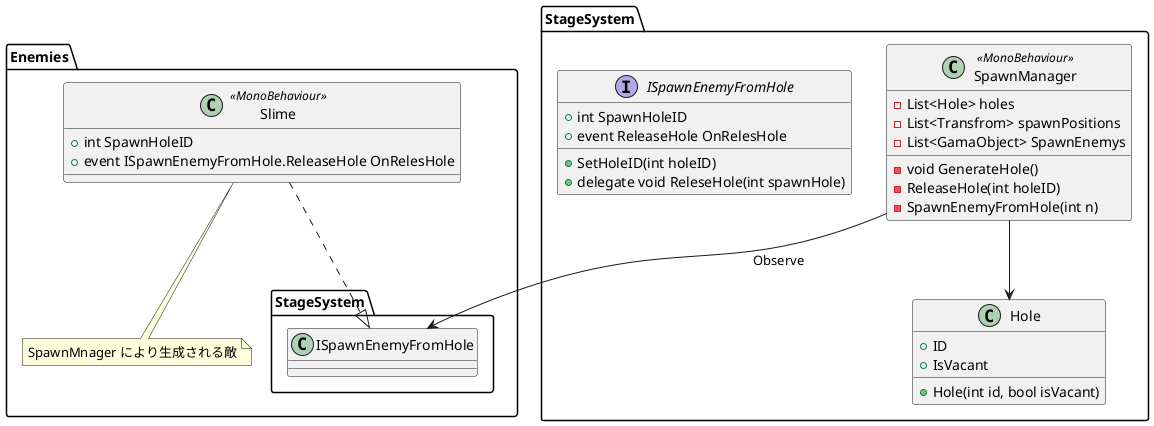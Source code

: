 @startuml EnemyFormHole
package Enemies
{
  class Slime<<MonoBehaviour>>
  {
    + int SpawnHoleID
    + event ISpawnEnemyFromHole.ReleaseHole OnRelesHole
  }

  note bottom of Slime : SpawnMnager により生成される敵

  Slime ..|> StageSystem.ISpawnEnemyFromHole
}

package StageSystem
{
  class Hole
  {
    + ID
    + IsVacant
    + Hole(int id, bool isVacant)
  }

  class SpawnManager<<MonoBehaviour>>
  {
    - List<Hole> holes
    - List<Transfrom> spawnPositions
    - List<GamaObject> SpawnEnemys
    - void GenerateHole()
    - ReleaseHole(int holeID)
    - SpawnEnemyFromHole(int n)
  }

  SpawnManager --> Hole
  SpawnManager --> ISpawnEnemyFromHole : Observe

  interface ISpawnEnemyFromHole
  {
    + int SpawnHoleID
    + SetHoleID(int holeID)
    + delegate void ReleseHole(int spawnHole)
    + event ReleaseHole OnRelesHole
  }

}

@enduml

